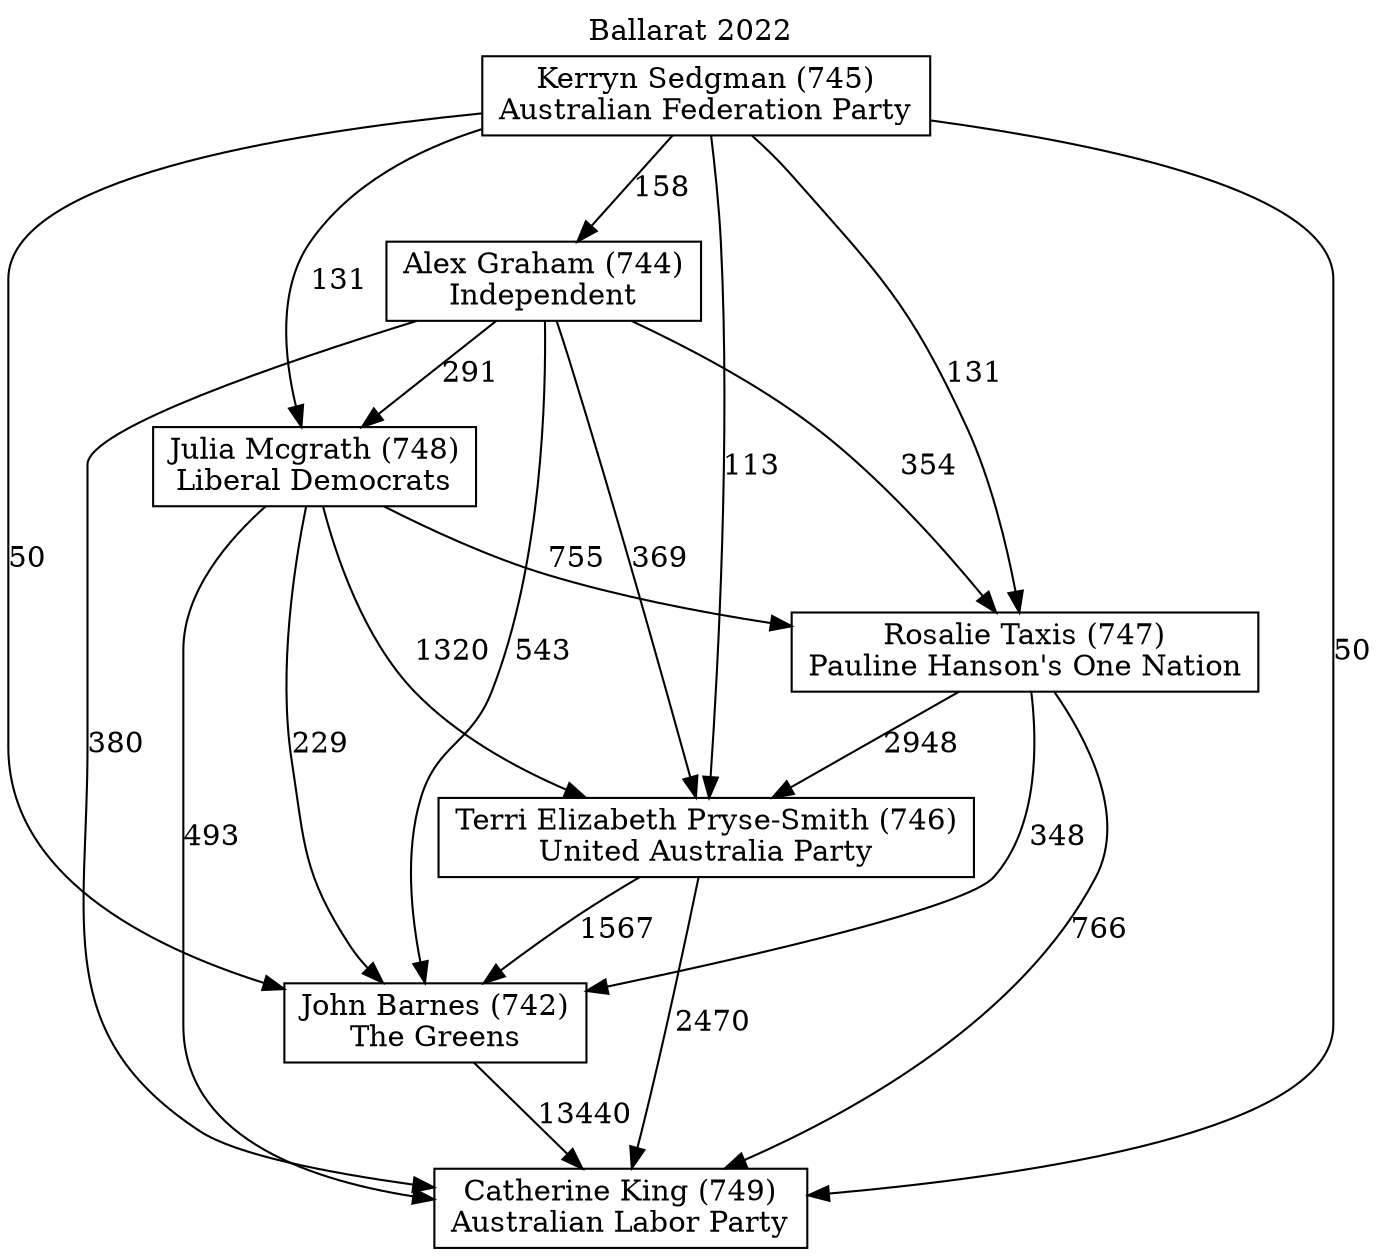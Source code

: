 // House preference flow
digraph "Catherine King (749)_Ballarat_2022" {
	graph [label="Ballarat 2022" labelloc=t mclimit=10]
	node [shape=box]
	"Rosalie Taxis (747)" [label="Rosalie Taxis (747)
Pauline Hanson's One Nation"]
	"Kerryn Sedgman (745)" [label="Kerryn Sedgman (745)
Australian Federation Party"]
	"Alex Graham (744)" [label="Alex Graham (744)
Independent"]
	"Catherine King (749)" [label="Catherine King (749)
Australian Labor Party"]
	"Julia Mcgrath (748)" [label="Julia Mcgrath (748)
Liberal Democrats"]
	"John Barnes (742)" [label="John Barnes (742)
The Greens"]
	"Terri Elizabeth Pryse-Smith (746)" [label="Terri Elizabeth Pryse-Smith (746)
United Australia Party"]
	"Rosalie Taxis (747)" -> "Terri Elizabeth Pryse-Smith (746)" [label=2948]
	"Alex Graham (744)" -> "John Barnes (742)" [label=543]
	"Terri Elizabeth Pryse-Smith (746)" -> "Catherine King (749)" [label=2470]
	"Alex Graham (744)" -> "Terri Elizabeth Pryse-Smith (746)" [label=369]
	"Julia Mcgrath (748)" -> "Rosalie Taxis (747)" [label=755]
	"Kerryn Sedgman (745)" -> "Catherine King (749)" [label=50]
	"Alex Graham (744)" -> "Catherine King (749)" [label=380]
	"Kerryn Sedgman (745)" -> "Alex Graham (744)" [label=158]
	"Rosalie Taxis (747)" -> "John Barnes (742)" [label=348]
	"Kerryn Sedgman (745)" -> "John Barnes (742)" [label=50]
	"Alex Graham (744)" -> "Julia Mcgrath (748)" [label=291]
	"Kerryn Sedgman (745)" -> "Julia Mcgrath (748)" [label=131]
	"Rosalie Taxis (747)" -> "Catherine King (749)" [label=766]
	"Kerryn Sedgman (745)" -> "Terri Elizabeth Pryse-Smith (746)" [label=113]
	"Julia Mcgrath (748)" -> "Terri Elizabeth Pryse-Smith (746)" [label=1320]
	"Kerryn Sedgman (745)" -> "Rosalie Taxis (747)" [label=131]
	"Julia Mcgrath (748)" -> "John Barnes (742)" [label=229]
	"John Barnes (742)" -> "Catherine King (749)" [label=13440]
	"Alex Graham (744)" -> "Rosalie Taxis (747)" [label=354]
	"Julia Mcgrath (748)" -> "Catherine King (749)" [label=493]
	"Terri Elizabeth Pryse-Smith (746)" -> "John Barnes (742)" [label=1567]
}
